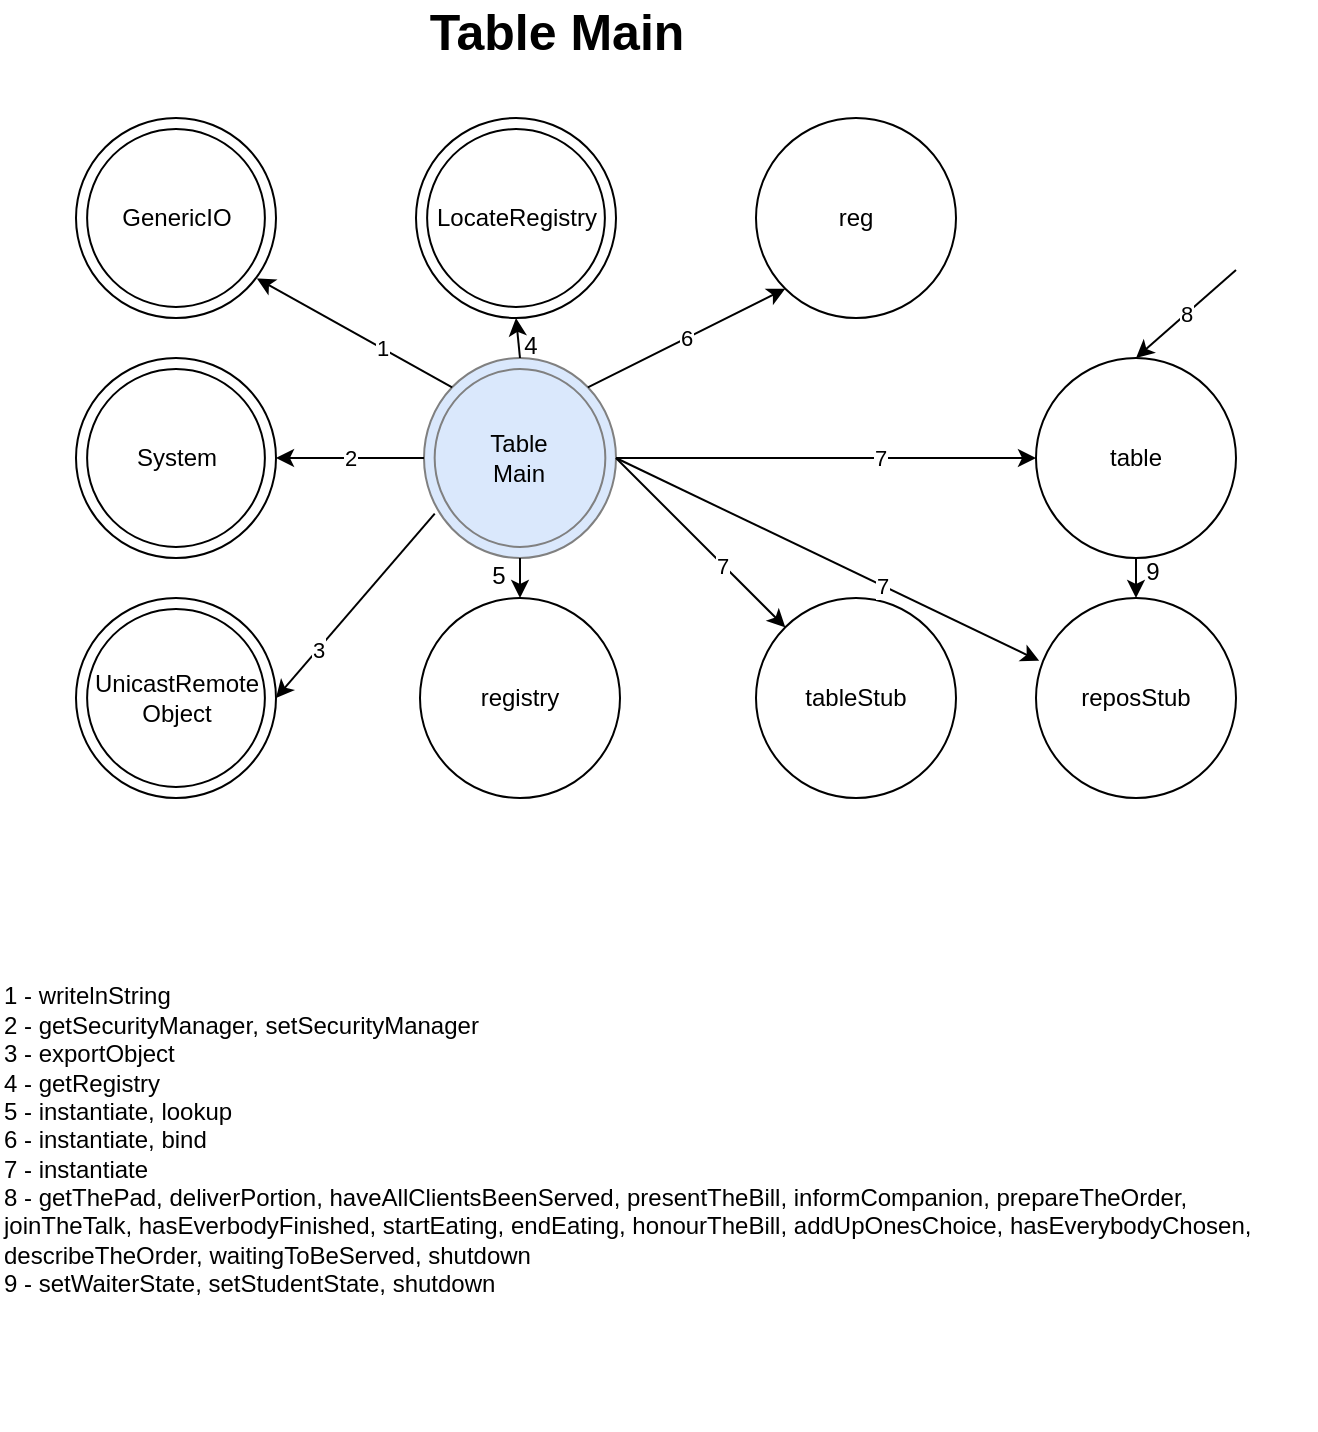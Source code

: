 <mxfile version="18.1.3" type="device"><diagram id="Eh_0HQbYRMcUSPq_Jzs9" name="Page-1"><mxGraphModel dx="1278" dy="617" grid="1" gridSize="10" guides="1" tooltips="1" connect="1" arrows="1" fold="1" page="1" pageScale="1" pageWidth="827" pageHeight="1169" math="0" shadow="0"><root><mxCell id="0"/><mxCell id="1" parent="0"/><mxCell id="DB-WIPBMrQG0C2Qra17s-1" value="&lt;div&gt;&lt;br&gt;&lt;/div&gt;&lt;div&gt;1 - writelnString&lt;br&gt;&lt;/div&gt;&lt;div&gt;2 - getSecurityManager, setSecurityManager&lt;/div&gt;&lt;div&gt;3 - exportObject&lt;br&gt;&lt;/div&gt;&lt;div&gt;4 - getRegistry&lt;br&gt;&lt;/div&gt;&lt;div&gt;5 - instantiate, lookup&lt;/div&gt;6 - instantiate, bind&lt;br&gt;7 - instantiate&lt;br&gt;&lt;div&gt;8 -&amp;nbsp;getThePad,&amp;nbsp;deliverPortion,&amp;nbsp;haveAllClientsBeenServed,&amp;nbsp;presentTheBill,&amp;nbsp;informCompanion,&amp;nbsp;prepareTheOrder,&amp;nbsp;&lt;/div&gt;&lt;div&gt;joinTheTalk,&amp;nbsp;hasEverbodyFinished,&amp;nbsp;startEating,&amp;nbsp;endEating,&amp;nbsp;honourTheBill,&amp;nbsp;addUpOnesChoice,&amp;nbsp;hasEverybodyChosen,&amp;nbsp;&lt;br&gt;&lt;/div&gt;&lt;div&gt;describeTheOrder,&amp;nbsp;waitingToBeServed,&amp;nbsp;shutdown&lt;br&gt;&lt;/div&gt;&lt;div&gt;9 - setWaiterState, setStudentState, shutdown&lt;/div&gt;&lt;div&gt;&lt;br&gt;&lt;/div&gt;" style="text;html=1;strokeColor=none;fillColor=none;align=left;verticalAlign=middle;whiteSpace=wrap;rounded=0;" vertex="1" parent="1"><mxGeometry x="132" y="470" width="658" height="290" as="geometry"/></mxCell><mxCell id="DB-WIPBMrQG0C2Qra17s-2" value="" style="group" vertex="1" connectable="0" parent="1"><mxGeometry x="344" y="224" width="96" height="100" as="geometry"/></mxCell><mxCell id="DB-WIPBMrQG0C2Qra17s-3" value="&lt;div&gt;Main&lt;/div&gt;&lt;div&gt;Program&lt;/div&gt;" style="ellipse;whiteSpace=wrap;html=1;fillColor=#dae8fc;strokeColor=#808080;" vertex="1" parent="DB-WIPBMrQG0C2Qra17s-2"><mxGeometry width="96" height="100" as="geometry"/></mxCell><mxCell id="DB-WIPBMrQG0C2Qra17s-4" value="&lt;div&gt;Table&lt;/div&gt;&lt;div&gt;&lt;span style=&quot;background-color: initial;&quot;&gt;Main&lt;/span&gt;&lt;/div&gt;" style="ellipse;whiteSpace=wrap;html=1;fillColor=#dae8fc;strokeColor=#808080;" vertex="1" parent="DB-WIPBMrQG0C2Qra17s-2"><mxGeometry x="5.333" y="5.556" width="85.333" height="88.889" as="geometry"/></mxCell><mxCell id="DB-WIPBMrQG0C2Qra17s-5" value="&lt;b&gt;&lt;font style=&quot;font-size: 25px;&quot;&gt;Table Main&lt;/font&gt;&lt;/b&gt;" style="text;html=1;align=center;verticalAlign=middle;resizable=0;points=[];autosize=1;strokeColor=none;fillColor=none;" vertex="1" parent="1"><mxGeometry x="340" y="50" width="140" height="20" as="geometry"/></mxCell><mxCell id="DB-WIPBMrQG0C2Qra17s-6" value="" style="group" vertex="1" connectable="0" parent="1"><mxGeometry x="170" y="104" width="100" height="100" as="geometry"/></mxCell><mxCell id="DB-WIPBMrQG0C2Qra17s-7" value="" style="ellipse;whiteSpace=wrap;html=1;aspect=fixed;" vertex="1" parent="DB-WIPBMrQG0C2Qra17s-6"><mxGeometry width="100" height="100" as="geometry"/></mxCell><mxCell id="DB-WIPBMrQG0C2Qra17s-8" value="GenericIO" style="ellipse;whiteSpace=wrap;html=1;aspect=fixed;" vertex="1" parent="DB-WIPBMrQG0C2Qra17s-6"><mxGeometry x="5.556" y="5.556" width="88.889" height="88.889" as="geometry"/></mxCell><mxCell id="DB-WIPBMrQG0C2Qra17s-9" value="" style="group" vertex="1" connectable="0" parent="1"><mxGeometry x="170" y="224" width="100" height="100" as="geometry"/></mxCell><mxCell id="DB-WIPBMrQG0C2Qra17s-10" value="" style="ellipse;whiteSpace=wrap;html=1;aspect=fixed;" vertex="1" parent="DB-WIPBMrQG0C2Qra17s-9"><mxGeometry width="100" height="100" as="geometry"/></mxCell><mxCell id="DB-WIPBMrQG0C2Qra17s-11" value="System" style="ellipse;whiteSpace=wrap;html=1;aspect=fixed;" vertex="1" parent="DB-WIPBMrQG0C2Qra17s-9"><mxGeometry x="5.556" y="5.556" width="88.889" height="88.889" as="geometry"/></mxCell><mxCell id="DB-WIPBMrQG0C2Qra17s-12" value="" style="group" vertex="1" connectable="0" parent="1"><mxGeometry x="170" y="344" width="100" height="100" as="geometry"/></mxCell><mxCell id="DB-WIPBMrQG0C2Qra17s-13" value="" style="ellipse;whiteSpace=wrap;html=1;aspect=fixed;" vertex="1" parent="DB-WIPBMrQG0C2Qra17s-12"><mxGeometry width="100" height="100" as="geometry"/></mxCell><mxCell id="DB-WIPBMrQG0C2Qra17s-14" value="UnicastRemote&lt;br&gt;Object" style="ellipse;whiteSpace=wrap;html=1;aspect=fixed;" vertex="1" parent="DB-WIPBMrQG0C2Qra17s-12"><mxGeometry x="5.556" y="5.556" width="88.889" height="88.889" as="geometry"/></mxCell><mxCell id="DB-WIPBMrQG0C2Qra17s-15" value="" style="group" vertex="1" connectable="0" parent="1"><mxGeometry x="340" y="104" width="100" height="100" as="geometry"/></mxCell><mxCell id="DB-WIPBMrQG0C2Qra17s-16" value="" style="ellipse;whiteSpace=wrap;html=1;aspect=fixed;" vertex="1" parent="DB-WIPBMrQG0C2Qra17s-15"><mxGeometry width="100" height="100" as="geometry"/></mxCell><mxCell id="DB-WIPBMrQG0C2Qra17s-17" value="LocateRegistry" style="ellipse;whiteSpace=wrap;html=1;aspect=fixed;" vertex="1" parent="DB-WIPBMrQG0C2Qra17s-15"><mxGeometry x="5.556" y="5.556" width="88.889" height="88.889" as="geometry"/></mxCell><mxCell id="DB-WIPBMrQG0C2Qra17s-18" value="reg" style="ellipse;whiteSpace=wrap;html=1;aspect=fixed;" vertex="1" parent="1"><mxGeometry x="510" y="104" width="100" height="100" as="geometry"/></mxCell><mxCell id="DB-WIPBMrQG0C2Qra17s-19" value="registry" style="ellipse;whiteSpace=wrap;html=1;aspect=fixed;" vertex="1" parent="1"><mxGeometry x="342" y="344" width="100" height="100" as="geometry"/></mxCell><mxCell id="DB-WIPBMrQG0C2Qra17s-20" value="tableStub" style="ellipse;whiteSpace=wrap;html=1;aspect=fixed;" vertex="1" parent="1"><mxGeometry x="510" y="344" width="100" height="100" as="geometry"/></mxCell><mxCell id="DB-WIPBMrQG0C2Qra17s-21" value="reposStub" style="ellipse;whiteSpace=wrap;html=1;aspect=fixed;" vertex="1" parent="1"><mxGeometry x="650" y="344" width="100" height="100" as="geometry"/></mxCell><mxCell id="DB-WIPBMrQG0C2Qra17s-22" value="table" style="ellipse;whiteSpace=wrap;html=1;aspect=fixed;" vertex="1" parent="1"><mxGeometry x="650" y="224" width="100" height="100" as="geometry"/></mxCell><mxCell id="DB-WIPBMrQG0C2Qra17s-23" value="" style="endArrow=classic;html=1;rounded=0;exitX=0;exitY=0;exitDx=0;exitDy=0;entryX=0.955;entryY=0.84;entryDx=0;entryDy=0;entryPerimeter=0;" edge="1" parent="1" source="DB-WIPBMrQG0C2Qra17s-3" target="DB-WIPBMrQG0C2Qra17s-8"><mxGeometry width="50" height="50" relative="1" as="geometry"><mxPoint x="70" y="390" as="sourcePoint"/><mxPoint x="120" y="340" as="targetPoint"/></mxGeometry></mxCell><mxCell id="DB-WIPBMrQG0C2Qra17s-24" value="1" style="edgeLabel;html=1;align=center;verticalAlign=middle;resizable=0;points=[];" vertex="1" connectable="0" parent="DB-WIPBMrQG0C2Qra17s-23"><mxGeometry x="-0.286" relative="1" as="geometry"><mxPoint as="offset"/></mxGeometry></mxCell><mxCell id="DB-WIPBMrQG0C2Qra17s-25" value="2" style="endArrow=classic;html=1;rounded=0;exitX=0;exitY=0.5;exitDx=0;exitDy=0;entryX=1;entryY=0.5;entryDx=0;entryDy=0;" edge="1" parent="1" source="DB-WIPBMrQG0C2Qra17s-3" target="DB-WIPBMrQG0C2Qra17s-10"><mxGeometry width="50" height="50" relative="1" as="geometry"><mxPoint x="30" y="410" as="sourcePoint"/><mxPoint x="300" y="270" as="targetPoint"/></mxGeometry></mxCell><mxCell id="DB-WIPBMrQG0C2Qra17s-26" value="" style="endArrow=classic;html=1;rounded=0;exitX=0.056;exitY=0.778;exitDx=0;exitDy=0;exitPerimeter=0;entryX=1;entryY=0.5;entryDx=0;entryDy=0;" edge="1" parent="1" source="DB-WIPBMrQG0C2Qra17s-3" target="DB-WIPBMrQG0C2Qra17s-13"><mxGeometry width="50" height="50" relative="1" as="geometry"><mxPoint y="440" as="sourcePoint"/><mxPoint x="50" y="390" as="targetPoint"/></mxGeometry></mxCell><mxCell id="DB-WIPBMrQG0C2Qra17s-27" value="3" style="edgeLabel;html=1;align=center;verticalAlign=middle;resizable=0;points=[];" vertex="1" connectable="0" parent="DB-WIPBMrQG0C2Qra17s-26"><mxGeometry x="0.469" relative="1" as="geometry"><mxPoint as="offset"/></mxGeometry></mxCell><mxCell id="DB-WIPBMrQG0C2Qra17s-28" value="" style="endArrow=classic;html=1;rounded=0;exitX=0.5;exitY=0;exitDx=0;exitDy=0;entryX=0.5;entryY=1;entryDx=0;entryDy=0;" edge="1" parent="1" source="DB-WIPBMrQG0C2Qra17s-3" target="DB-WIPBMrQG0C2Qra17s-16"><mxGeometry width="50" height="50" relative="1" as="geometry"><mxPoint x="100" y="500" as="sourcePoint"/><mxPoint x="150" y="450" as="targetPoint"/></mxGeometry></mxCell><mxCell id="DB-WIPBMrQG0C2Qra17s-29" value="4" style="text;html=1;align=center;verticalAlign=middle;resizable=0;points=[];autosize=1;strokeColor=none;fillColor=none;" vertex="1" parent="1"><mxGeometry x="387" y="208" width="20" height="20" as="geometry"/></mxCell><mxCell id="DB-WIPBMrQG0C2Qra17s-30" value="" style="endArrow=classic;html=1;rounded=0;exitX=0.5;exitY=1;exitDx=0;exitDy=0;entryX=0.5;entryY=0;entryDx=0;entryDy=0;" edge="1" parent="1" source="DB-WIPBMrQG0C2Qra17s-3" target="DB-WIPBMrQG0C2Qra17s-19"><mxGeometry width="50" height="50" relative="1" as="geometry"><mxPoint x="270" y="530" as="sourcePoint"/><mxPoint x="320" y="480" as="targetPoint"/></mxGeometry></mxCell><mxCell id="DB-WIPBMrQG0C2Qra17s-31" value="5" style="text;html=1;align=center;verticalAlign=middle;resizable=0;points=[];autosize=1;strokeColor=none;fillColor=none;" vertex="1" parent="1"><mxGeometry x="371" y="323" width="20" height="20" as="geometry"/></mxCell><mxCell id="DB-WIPBMrQG0C2Qra17s-32" value="6" style="endArrow=classic;html=1;rounded=0;exitX=1;exitY=0;exitDx=0;exitDy=0;entryX=0;entryY=1;entryDx=0;entryDy=0;" edge="1" parent="1" source="DB-WIPBMrQG0C2Qra17s-3" target="DB-WIPBMrQG0C2Qra17s-18"><mxGeometry width="50" height="50" relative="1" as="geometry"><mxPoint x="480" y="330" as="sourcePoint"/><mxPoint x="530" y="280" as="targetPoint"/></mxGeometry></mxCell><mxCell id="DB-WIPBMrQG0C2Qra17s-33" value="" style="endArrow=classic;html=1;rounded=0;exitX=1;exitY=0.5;exitDx=0;exitDy=0;entryX=0;entryY=0;entryDx=0;entryDy=0;" edge="1" parent="1" source="DB-WIPBMrQG0C2Qra17s-3" target="DB-WIPBMrQG0C2Qra17s-20"><mxGeometry width="50" height="50" relative="1" as="geometry"><mxPoint x="520" y="350" as="sourcePoint"/><mxPoint x="570" y="300" as="targetPoint"/></mxGeometry></mxCell><mxCell id="DB-WIPBMrQG0C2Qra17s-34" value="7" style="edgeLabel;html=1;align=center;verticalAlign=middle;resizable=0;points=[];" vertex="1" connectable="0" parent="DB-WIPBMrQG0C2Qra17s-33"><mxGeometry x="0.262" relative="1" as="geometry"><mxPoint x="-1" as="offset"/></mxGeometry></mxCell><mxCell id="DB-WIPBMrQG0C2Qra17s-35" value="" style="endArrow=classic;html=1;rounded=0;exitX=1;exitY=0.5;exitDx=0;exitDy=0;entryX=0.016;entryY=0.314;entryDx=0;entryDy=0;entryPerimeter=0;" edge="1" parent="1" source="DB-WIPBMrQG0C2Qra17s-3" target="DB-WIPBMrQG0C2Qra17s-21"><mxGeometry width="50" height="50" relative="1" as="geometry"><mxPoint x="450" y="284" as="sourcePoint"/><mxPoint x="534.645" y="368.645" as="targetPoint"/></mxGeometry></mxCell><mxCell id="DB-WIPBMrQG0C2Qra17s-36" value="7" style="edgeLabel;html=1;align=center;verticalAlign=middle;resizable=0;points=[];" vertex="1" connectable="0" parent="DB-WIPBMrQG0C2Qra17s-35"><mxGeometry x="0.262" relative="1" as="geometry"><mxPoint x="-1" as="offset"/></mxGeometry></mxCell><mxCell id="DB-WIPBMrQG0C2Qra17s-37" value="" style="endArrow=classic;html=1;rounded=0;exitX=1;exitY=0.5;exitDx=0;exitDy=0;entryX=0;entryY=0.5;entryDx=0;entryDy=0;" edge="1" parent="1" source="DB-WIPBMrQG0C2Qra17s-3" target="DB-WIPBMrQG0C2Qra17s-22"><mxGeometry width="50" height="50" relative="1" as="geometry"><mxPoint x="460" y="294" as="sourcePoint"/><mxPoint x="544.645" y="378.645" as="targetPoint"/></mxGeometry></mxCell><mxCell id="DB-WIPBMrQG0C2Qra17s-38" value="7" style="edgeLabel;html=1;align=center;verticalAlign=middle;resizable=0;points=[];" vertex="1" connectable="0" parent="DB-WIPBMrQG0C2Qra17s-37"><mxGeometry x="0.262" relative="1" as="geometry"><mxPoint x="-1" as="offset"/></mxGeometry></mxCell><mxCell id="DB-WIPBMrQG0C2Qra17s-39" value="8" style="endArrow=classic;html=1;rounded=0;entryX=0.5;entryY=0;entryDx=0;entryDy=0;" edge="1" parent="1" target="DB-WIPBMrQG0C2Qra17s-22"><mxGeometry width="50" height="50" relative="1" as="geometry"><mxPoint x="750" y="180" as="sourcePoint"/><mxPoint x="790" y="140" as="targetPoint"/></mxGeometry></mxCell><mxCell id="DB-WIPBMrQG0C2Qra17s-40" value="" style="endArrow=classic;html=1;rounded=0;entryX=0.5;entryY=0;entryDx=0;entryDy=0;exitX=0.5;exitY=1;exitDx=0;exitDy=0;" edge="1" parent="1" source="DB-WIPBMrQG0C2Qra17s-22" target="DB-WIPBMrQG0C2Qra17s-21"><mxGeometry width="50" height="50" relative="1" as="geometry"><mxPoint x="770" y="470" as="sourcePoint"/><mxPoint x="820" y="420" as="targetPoint"/></mxGeometry></mxCell><mxCell id="DB-WIPBMrQG0C2Qra17s-41" value="9" style="text;html=1;align=center;verticalAlign=middle;resizable=0;points=[];autosize=1;strokeColor=none;fillColor=none;" vertex="1" parent="1"><mxGeometry x="698" y="321" width="20" height="20" as="geometry"/></mxCell></root></mxGraphModel></diagram></mxfile>